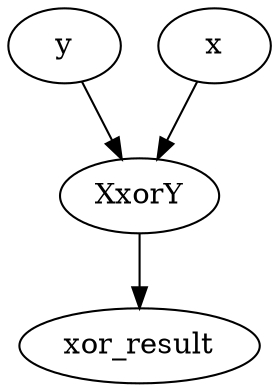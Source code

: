 strict digraph "" {
	y	 [complexity=5,
		importance=0.173639582281,
		rank=0.0347279164562];
	XxorY	 [complexity=2,
		importance=0.122680146072,
		rank=0.0613400730362];
	y -> XxorY;
	xor_result	 [complexity=0,
		importance=0.0547342026735,
		rank=0.0];
	XxorY -> xor_result;
	x	 [complexity=5,
		importance=0.173639582281,
		rank=0.0347279164562];
	x -> XxorY;
}
